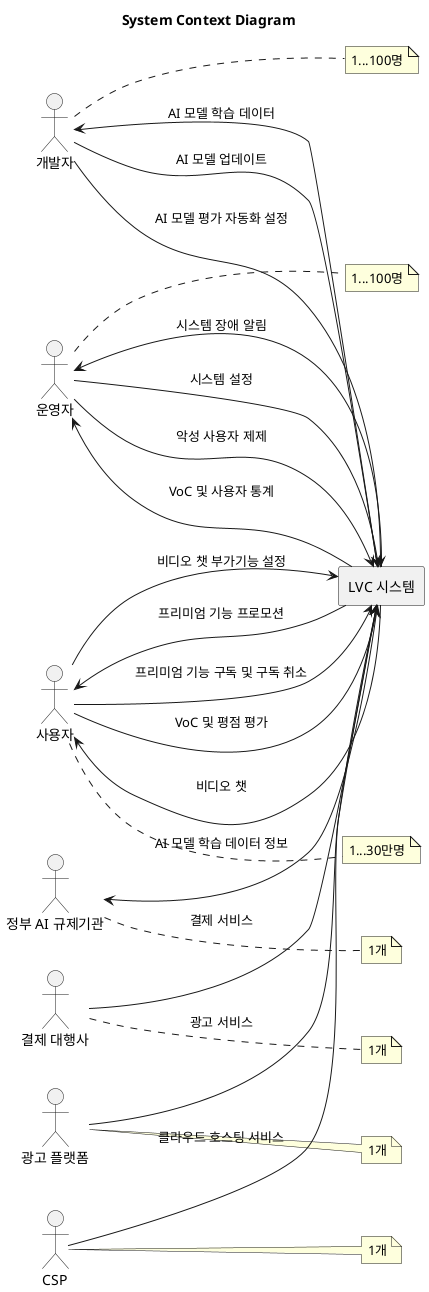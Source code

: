 @startuml SystemContextDiagram
title System Context Diagram
left to right direction

actor "사용자" as User
note right of User
1...30만명
end note
actor "개발자" as Developer
note right of Developer
1...100명
end note
actor "운영자" as Operator
note right of Operator
1...100명
end note
actor "정부 AI 규제기관" as Regulator
note right of Regulator
1개
end note
actor "결제 대행사" as PaymentProvider
note right of PaymentProvider
1개
end note
actor "광고 플랫폼" as AdPlatform
note right of AdPlatform
1개
end note
actor "CSP" as CloudProvider
note right of CloudProvider
1개
end note

rectangle "LVC 시스템" {
}

User <-- "LVC 시스템" : "비디오 챗"
User --> "LVC 시스템" : "비디오 챗 부가기능 설정"
User <-- "LVC 시스템" : "프리미엄 기능 프로모션"
User --> "LVC 시스템" : "프리미엄 기능 구독 및 구독 취소"
User --> "LVC 시스템" : "VoC 및 평점 평가"

Operator <-- "LVC 시스템" : "VoC 및 사용자 통계"
Operator <-- "LVC 시스템" : "시스템 장애 알림"
Operator --> "LVC 시스템" : "시스템 설정"
Operator --> "LVC 시스템" : "악성 사용자 제제"

Developer <-- "LVC 시스템" : "AI 모델 학습 데이터"
Developer --> "LVC 시스템" : "AI 모델 업데이트"
Developer --> "LVC 시스템" : "AI 모델 평가 자동화 설정"

Regulator <-- "LVC 시스템" : "AI 모델 학습 데이터 정보"

PaymentProvider --> "LVC 시스템" : "결제 서비스"
AdPlatform --> "LVC 시스템" : "광고 서비스"
CloudProvider --> "LVC 시스템" : "클라우드 호스팅 서비스"
@enduml
